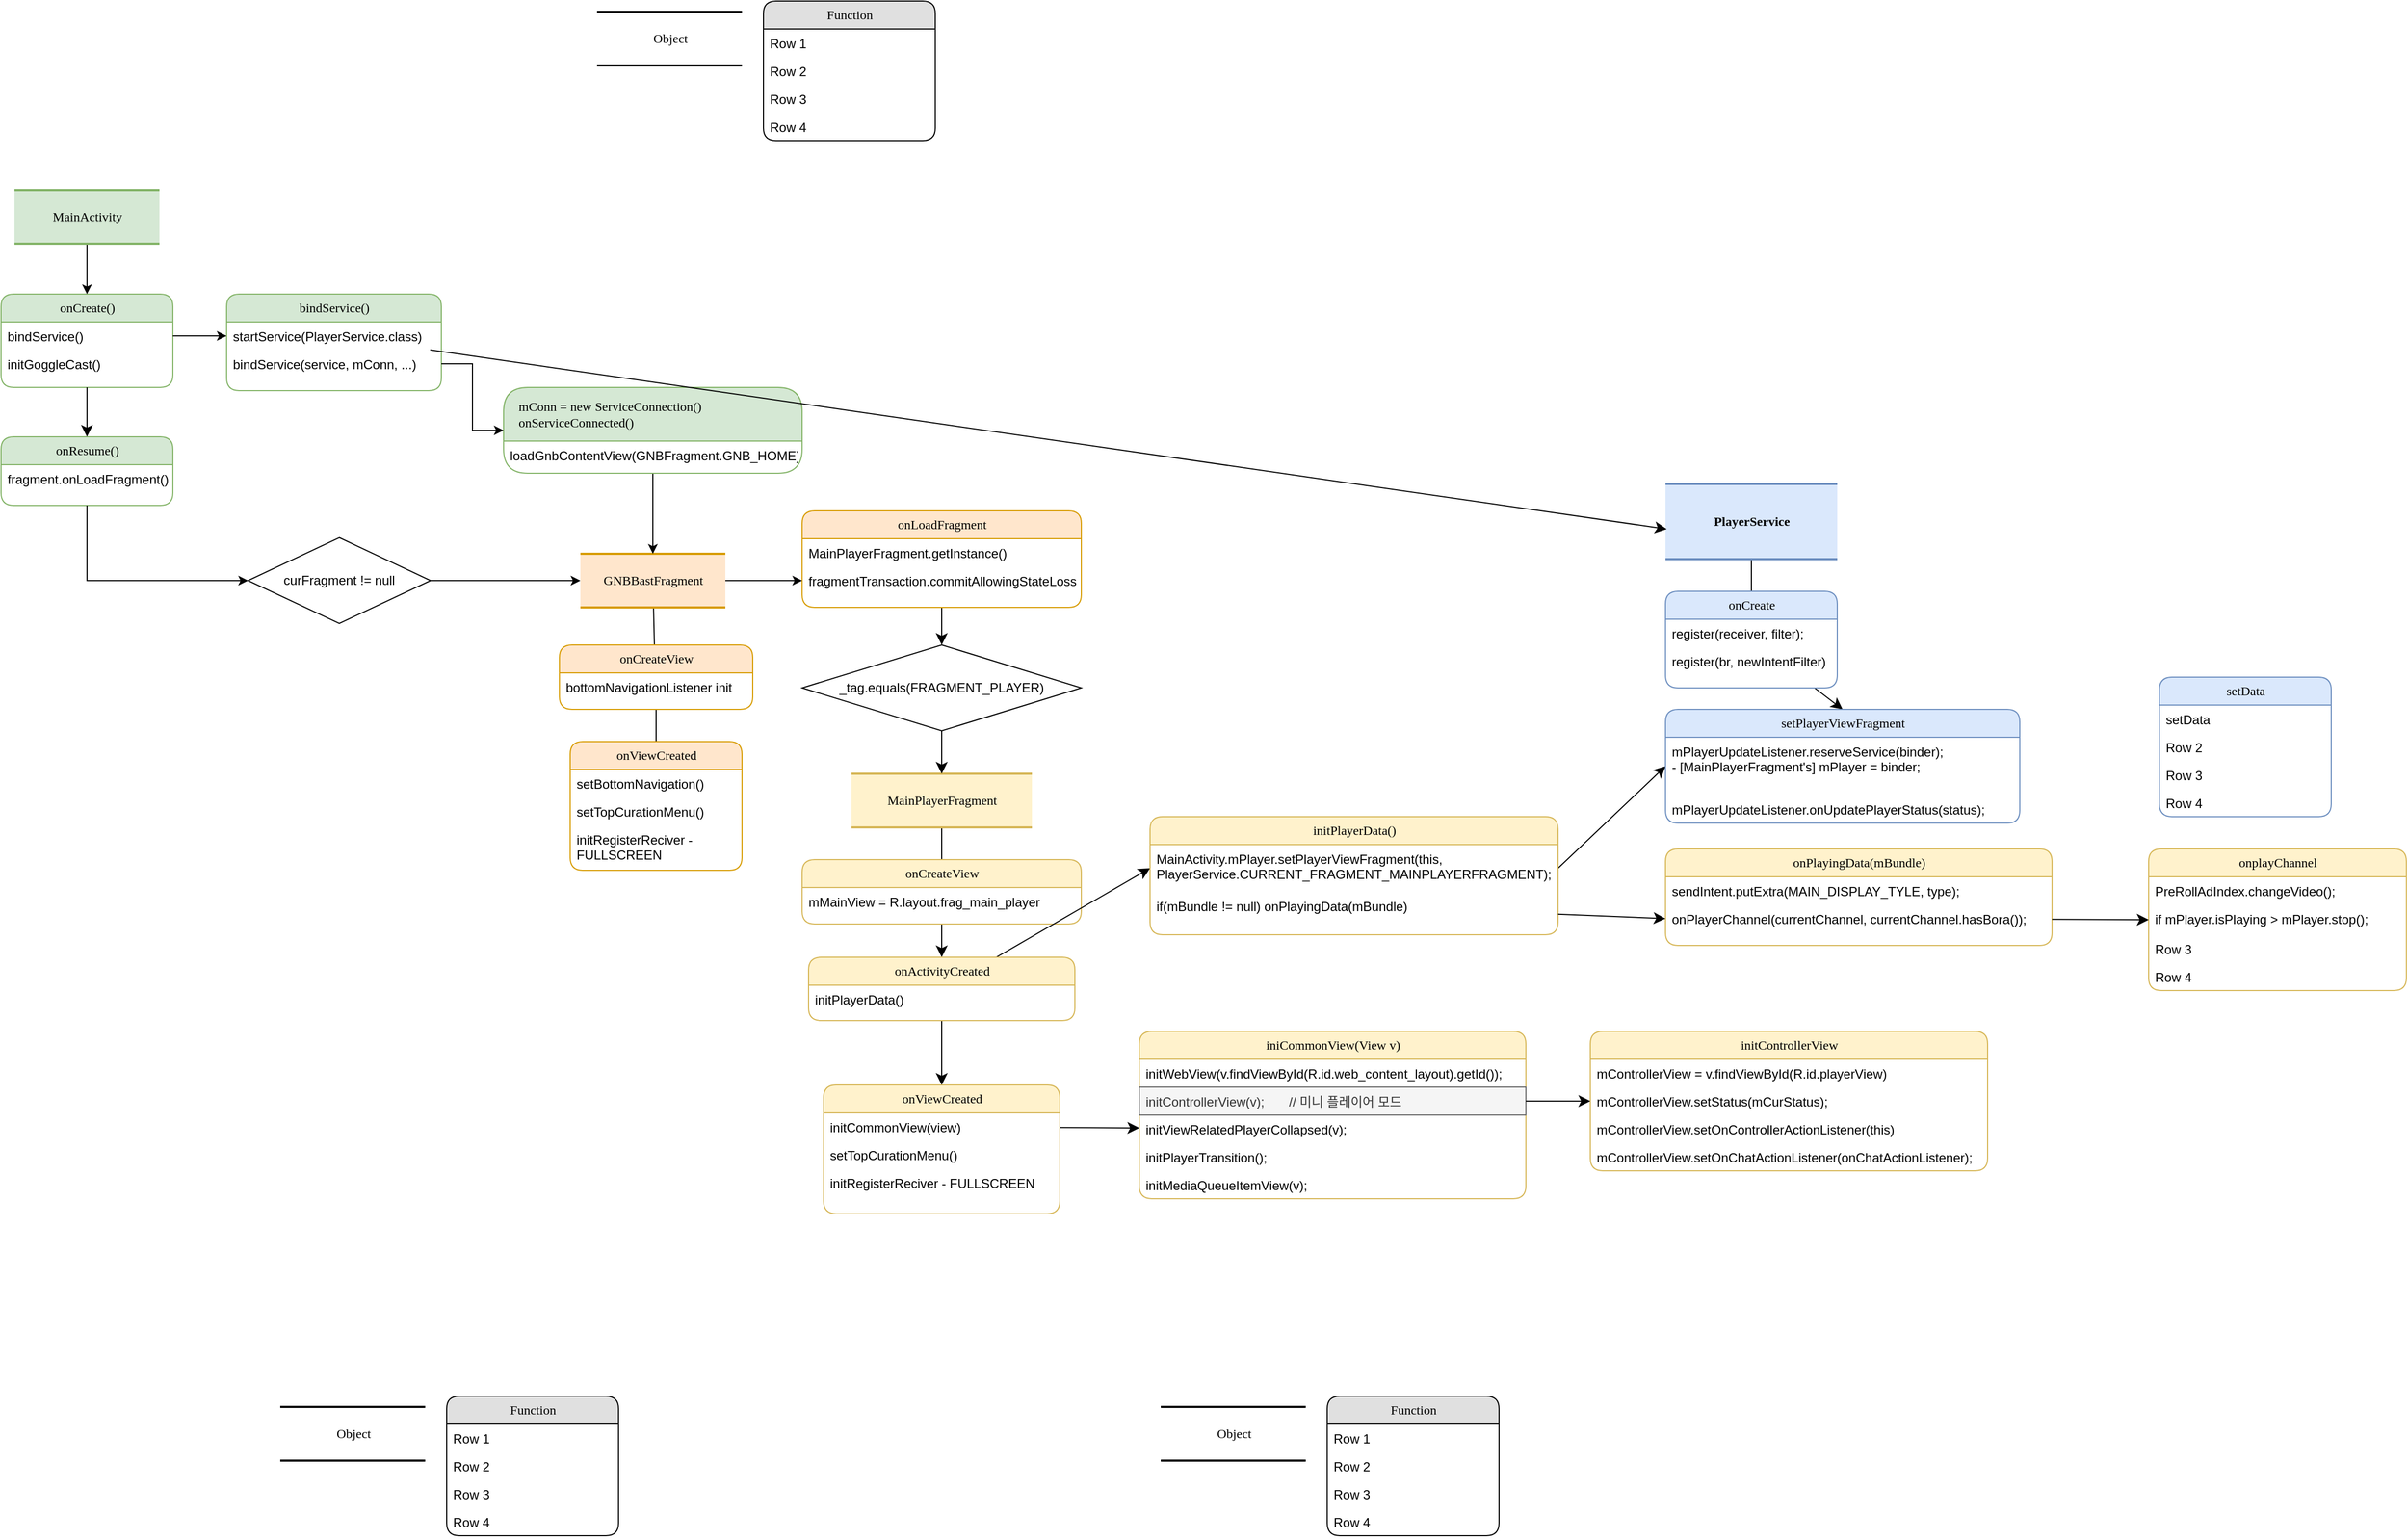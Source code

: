 <mxfile version="21.3.8" type="github">
  <diagram name="Page-1" id="b520641d-4fe3-3701-9064-5fc419738815">
    <mxGraphModel dx="1050" dy="1479" grid="1" gridSize="10" guides="1" tooltips="1" connect="1" arrows="1" fold="1" page="1" pageScale="1" pageWidth="1100" pageHeight="850" background="none" math="0" shadow="0">
      <root>
        <mxCell id="0" />
        <mxCell id="1" parent="0" />
        <mxCell id="21ea969265ad0168-6" value="onCreate()" style="swimlane;html=1;fontStyle=0;childLayout=stackLayout;horizontal=1;startSize=26;fillColor=#d5e8d4;horizontalStack=0;resizeParent=1;resizeLast=0;collapsible=1;marginBottom=0;swimlaneFillColor=#ffffff;align=center;rounded=1;shadow=0;comic=0;labelBackgroundColor=none;strokeWidth=1;fontFamily=Verdana;fontSize=12;strokeColor=#82b366;" parent="1" vertex="1">
          <mxGeometry x="30" y="133" width="160" height="87" as="geometry" />
        </mxCell>
        <mxCell id="21ea969265ad0168-7" value="bindService()" style="text;html=1;strokeColor=none;fillColor=none;spacingLeft=4;spacingRight=4;whiteSpace=wrap;overflow=hidden;rotatable=0;points=[[0,0.5],[1,0.5]];portConstraint=eastwest;" parent="21ea969265ad0168-6" vertex="1">
          <mxGeometry y="26" width="160" height="26" as="geometry" />
        </mxCell>
        <mxCell id="21ea969265ad0168-9" value="initGoggleCast()" style="text;html=1;strokeColor=none;fillColor=none;spacingLeft=4;spacingRight=4;whiteSpace=wrap;overflow=hidden;rotatable=0;points=[[0,0.5],[1,0.5]];portConstraint=eastwest;" parent="21ea969265ad0168-6" vertex="1">
          <mxGeometry y="52" width="160" height="26" as="geometry" />
        </mxCell>
        <mxCell id="21ea969265ad0168-14" value="onResume()" style="swimlane;html=1;fontStyle=0;childLayout=stackLayout;horizontal=1;startSize=26;fillColor=#d5e8d4;horizontalStack=0;resizeParent=1;resizeLast=0;collapsible=1;marginBottom=0;swimlaneFillColor=#ffffff;align=center;rounded=1;shadow=0;comic=0;labelBackgroundColor=none;strokeWidth=1;fontFamily=Verdana;fontSize=12;strokeColor=#82b366;" parent="1" vertex="1">
          <mxGeometry x="30" y="266" width="160" height="64" as="geometry">
            <mxRectangle x="160" y="266" width="90" height="30" as="alternateBounds" />
          </mxGeometry>
        </mxCell>
        <mxCell id="21ea969265ad0168-15" value="fragment.onLoadFragment()" style="text;html=1;strokeColor=none;fillColor=none;spacingLeft=4;spacingRight=4;whiteSpace=wrap;overflow=hidden;rotatable=0;points=[[0,0.5],[1,0.5]];portConstraint=eastwest;" parent="21ea969265ad0168-14" vertex="1">
          <mxGeometry y="26" width="160" height="26" as="geometry" />
        </mxCell>
        <mxCell id="21ea969265ad0168-36" style="edgeStyle=orthogonalEdgeStyle;html=1;labelBackgroundColor=none;startFill=0;startSize=8;endFill=1;endSize=8;fontFamily=Verdana;fontSize=12;" parent="1" source="21ea969265ad0168-6" target="21ea969265ad0168-14" edge="1">
          <mxGeometry relative="1" as="geometry" />
        </mxCell>
        <mxCell id="bbcyd0zaXSGNNBnQbCjk-2" value="Function" style="swimlane;html=1;fontStyle=0;childLayout=stackLayout;horizontal=1;startSize=26;fillColor=#e0e0e0;horizontalStack=0;resizeParent=1;resizeLast=0;collapsible=1;marginBottom=0;swimlaneFillColor=#ffffff;align=center;rounded=1;shadow=0;comic=0;labelBackgroundColor=none;strokeWidth=1;fontFamily=Verdana;fontSize=12" vertex="1" parent="1">
          <mxGeometry x="740" y="-140" width="160" height="130" as="geometry">
            <mxRectangle x="740" y="-140" width="90" height="30" as="alternateBounds" />
          </mxGeometry>
        </mxCell>
        <mxCell id="bbcyd0zaXSGNNBnQbCjk-3" value="Row 1" style="text;html=1;strokeColor=none;fillColor=none;spacingLeft=4;spacingRight=4;whiteSpace=wrap;overflow=hidden;rotatable=0;points=[[0,0.5],[1,0.5]];portConstraint=eastwest;" vertex="1" parent="bbcyd0zaXSGNNBnQbCjk-2">
          <mxGeometry y="26" width="160" height="26" as="geometry" />
        </mxCell>
        <mxCell id="bbcyd0zaXSGNNBnQbCjk-4" value="Row 2" style="text;html=1;strokeColor=none;fillColor=none;spacingLeft=4;spacingRight=4;whiteSpace=wrap;overflow=hidden;rotatable=0;points=[[0,0.5],[1,0.5]];portConstraint=eastwest;" vertex="1" parent="bbcyd0zaXSGNNBnQbCjk-2">
          <mxGeometry y="52" width="160" height="26" as="geometry" />
        </mxCell>
        <mxCell id="bbcyd0zaXSGNNBnQbCjk-5" value="Row 3" style="text;html=1;strokeColor=none;fillColor=none;spacingLeft=4;spacingRight=4;whiteSpace=wrap;overflow=hidden;rotatable=0;points=[[0,0.5],[1,0.5]];portConstraint=eastwest;" vertex="1" parent="bbcyd0zaXSGNNBnQbCjk-2">
          <mxGeometry y="78" width="160" height="26" as="geometry" />
        </mxCell>
        <mxCell id="bbcyd0zaXSGNNBnQbCjk-6" value="Row 4" style="text;html=1;strokeColor=none;fillColor=none;spacingLeft=4;spacingRight=4;whiteSpace=wrap;overflow=hidden;rotatable=0;points=[[0,0.5],[1,0.5]];portConstraint=eastwest;" vertex="1" parent="bbcyd0zaXSGNNBnQbCjk-2">
          <mxGeometry y="104" width="160" height="26" as="geometry" />
        </mxCell>
        <mxCell id="bbcyd0zaXSGNNBnQbCjk-7" value="Object" style="html=1;rounded=0;shadow=0;comic=0;labelBackgroundColor=none;strokeWidth=2;fontFamily=Verdana;fontSize=12;align=center;shape=mxgraph.ios7ui.horLines;" vertex="1" parent="1">
          <mxGeometry x="585" y="-130" width="135" height="50" as="geometry" />
        </mxCell>
        <mxCell id="bbcyd0zaXSGNNBnQbCjk-12" style="edgeStyle=orthogonalEdgeStyle;rounded=0;orthogonalLoop=1;jettySize=auto;html=1;entryX=0.5;entryY=0;entryDx=0;entryDy=0;" edge="1" parent="1" source="bbcyd0zaXSGNNBnQbCjk-8" target="21ea969265ad0168-6">
          <mxGeometry relative="1" as="geometry" />
        </mxCell>
        <mxCell id="bbcyd0zaXSGNNBnQbCjk-8" value="MainActivity" style="html=1;rounded=0;shadow=0;comic=0;labelBackgroundColor=none;strokeWidth=2;fontFamily=Verdana;fontSize=12;align=center;shape=mxgraph.ios7ui.horLines;fillColor=#d5e8d4;strokeColor=#82b366;" vertex="1" parent="1">
          <mxGeometry x="42.5" y="36" width="135" height="50" as="geometry" />
        </mxCell>
        <mxCell id="bbcyd0zaXSGNNBnQbCjk-82" value="" style="edgeStyle=none;curved=1;rounded=0;orthogonalLoop=1;jettySize=auto;html=1;fontSize=12;startSize=8;endSize=8;" edge="1" parent="1" source="bbcyd0zaXSGNNBnQbCjk-22" target="bbcyd0zaXSGNNBnQbCjk-78">
          <mxGeometry relative="1" as="geometry" />
        </mxCell>
        <mxCell id="bbcyd0zaXSGNNBnQbCjk-22" value="onLoadFragment" style="swimlane;html=1;fontStyle=0;childLayout=stackLayout;horizontal=1;startSize=26;fillColor=#ffe6cc;horizontalStack=0;resizeParent=1;resizeLast=0;collapsible=1;marginBottom=0;swimlaneFillColor=#ffffff;align=center;rounded=1;shadow=0;comic=0;labelBackgroundColor=none;strokeWidth=1;fontFamily=Verdana;fontSize=12;strokeColor=#d79b00;" vertex="1" parent="1">
          <mxGeometry x="776" y="335" width="260" height="90" as="geometry" />
        </mxCell>
        <mxCell id="bbcyd0zaXSGNNBnQbCjk-23" value="MainPlayerFragment.getInstance()" style="text;html=1;strokeColor=none;fillColor=none;spacingLeft=4;spacingRight=4;whiteSpace=wrap;overflow=hidden;rotatable=0;points=[[0,0.5],[1,0.5]];portConstraint=eastwest;" vertex="1" parent="bbcyd0zaXSGNNBnQbCjk-22">
          <mxGeometry y="26" width="260" height="26" as="geometry" />
        </mxCell>
        <mxCell id="bbcyd0zaXSGNNBnQbCjk-24" value="fragmentTransaction.commitAllowingStateLoss()" style="text;html=1;strokeColor=none;fillColor=none;spacingLeft=4;spacingRight=4;whiteSpace=wrap;overflow=hidden;rotatable=0;points=[[0,0.5],[1,0.5]];portConstraint=eastwest;" vertex="1" parent="bbcyd0zaXSGNNBnQbCjk-22">
          <mxGeometry y="52" width="260" height="26" as="geometry" />
        </mxCell>
        <mxCell id="bbcyd0zaXSGNNBnQbCjk-54" value="" style="edgeStyle=orthogonalEdgeStyle;rounded=0;orthogonalLoop=1;jettySize=auto;html=1;" edge="1" parent="1" source="bbcyd0zaXSGNNBnQbCjk-28" target="bbcyd0zaXSGNNBnQbCjk-24">
          <mxGeometry relative="1" as="geometry" />
        </mxCell>
        <mxCell id="bbcyd0zaXSGNNBnQbCjk-60" value="" style="edgeStyle=none;curved=1;rounded=0;orthogonalLoop=1;jettySize=auto;html=1;fontSize=12;startSize=8;endSize=8;" edge="1" parent="1" source="bbcyd0zaXSGNNBnQbCjk-28">
          <mxGeometry relative="1" as="geometry">
            <mxPoint x="639.688" y="512" as="targetPoint" />
          </mxGeometry>
        </mxCell>
        <mxCell id="bbcyd0zaXSGNNBnQbCjk-28" value="GNBBastFragment" style="html=1;rounded=0;shadow=0;comic=0;labelBackgroundColor=none;strokeWidth=2;fontFamily=Verdana;fontSize=12;align=center;shape=mxgraph.ios7ui.horLines;fillColor=#ffe6cc;strokeColor=#d79b00;" vertex="1" parent="1">
          <mxGeometry x="569.5" y="375" width="135" height="50" as="geometry" />
        </mxCell>
        <mxCell id="bbcyd0zaXSGNNBnQbCjk-30" value="" style="edgeStyle=orthogonalEdgeStyle;rounded=0;orthogonalLoop=1;jettySize=auto;html=1;" edge="1" parent="1" source="bbcyd0zaXSGNNBnQbCjk-29" target="bbcyd0zaXSGNNBnQbCjk-28">
          <mxGeometry relative="1" as="geometry" />
        </mxCell>
        <mxCell id="bbcyd0zaXSGNNBnQbCjk-29" value="curFragment != null" style="rhombus;whiteSpace=wrap;html=1;" vertex="1" parent="1">
          <mxGeometry x="260" y="360" width="170" height="80" as="geometry" />
        </mxCell>
        <mxCell id="bbcyd0zaXSGNNBnQbCjk-31" style="edgeStyle=orthogonalEdgeStyle;rounded=0;orthogonalLoop=1;jettySize=auto;html=1;entryX=0;entryY=0.5;entryDx=0;entryDy=0;exitX=0.5;exitY=1;exitDx=0;exitDy=0;" edge="1" parent="1" source="21ea969265ad0168-14" target="bbcyd0zaXSGNNBnQbCjk-29">
          <mxGeometry relative="1" as="geometry" />
        </mxCell>
        <mxCell id="bbcyd0zaXSGNNBnQbCjk-34" value="bindService()" style="swimlane;html=1;fontStyle=0;childLayout=stackLayout;horizontal=1;startSize=26;fillColor=#d5e8d4;horizontalStack=0;resizeParent=1;resizeLast=0;collapsible=1;marginBottom=0;swimlaneFillColor=#ffffff;align=center;rounded=1;shadow=0;comic=0;labelBackgroundColor=none;strokeWidth=1;fontFamily=Verdana;fontSize=12;strokeColor=#82b366;" vertex="1" parent="1">
          <mxGeometry x="240" y="133" width="200" height="90" as="geometry">
            <mxRectangle x="740" y="-140" width="90" height="30" as="alternateBounds" />
          </mxGeometry>
        </mxCell>
        <mxCell id="bbcyd0zaXSGNNBnQbCjk-35" value="startService(PlayerService.class)" style="text;html=1;strokeColor=none;fillColor=none;spacingLeft=4;spacingRight=4;whiteSpace=wrap;overflow=hidden;rotatable=0;points=[[0,0.5],[1,0.5]];portConstraint=eastwest;" vertex="1" parent="bbcyd0zaXSGNNBnQbCjk-34">
          <mxGeometry y="26" width="200" height="26" as="geometry" />
        </mxCell>
        <mxCell id="bbcyd0zaXSGNNBnQbCjk-36" value="bindService(service, mConn, ...)" style="text;html=1;strokeColor=none;fillColor=none;spacingLeft=4;spacingRight=4;whiteSpace=wrap;overflow=hidden;rotatable=0;points=[[0,0.5],[1,0.5]];portConstraint=eastwest;" vertex="1" parent="bbcyd0zaXSGNNBnQbCjk-34">
          <mxGeometry y="52" width="200" height="26" as="geometry" />
        </mxCell>
        <mxCell id="bbcyd0zaXSGNNBnQbCjk-49" style="edgeStyle=orthogonalEdgeStyle;rounded=0;orthogonalLoop=1;jettySize=auto;html=1;" edge="1" parent="1" source="bbcyd0zaXSGNNBnQbCjk-44" target="bbcyd0zaXSGNNBnQbCjk-28">
          <mxGeometry relative="1" as="geometry" />
        </mxCell>
        <mxCell id="bbcyd0zaXSGNNBnQbCjk-44" value="mConn = new ServiceConnection()&lt;br&gt;onServiceConnected()" style="swimlane;html=1;fontStyle=0;childLayout=stackLayout;horizontal=1;startSize=50;fillColor=#d5e8d4;horizontalStack=0;resizeParent=1;resizeLast=0;collapsible=1;marginBottom=0;swimlaneFillColor=#ffffff;align=left;rounded=1;shadow=0;comic=0;labelBackgroundColor=none;strokeWidth=1;fontFamily=Verdana;fontSize=12;spacingLeft=12;strokeColor=#82b366;" vertex="1" parent="1">
          <mxGeometry x="498" y="220" width="278" height="80" as="geometry">
            <mxRectangle x="740" y="-140" width="90" height="30" as="alternateBounds" />
          </mxGeometry>
        </mxCell>
        <mxCell id="bbcyd0zaXSGNNBnQbCjk-45" value="loadGnbContentView(GNBFragment.GNB_HOME);" style="text;html=1;strokeColor=none;fillColor=none;spacingLeft=4;spacingRight=4;whiteSpace=wrap;overflow=hidden;rotatable=0;points=[[0,0.5],[1,0.5]];portConstraint=eastwest;" vertex="1" parent="bbcyd0zaXSGNNBnQbCjk-44">
          <mxGeometry y="50" width="278" height="26" as="geometry" />
        </mxCell>
        <mxCell id="bbcyd0zaXSGNNBnQbCjk-52" value="" style="edgeStyle=orthogonalEdgeStyle;rounded=0;orthogonalLoop=1;jettySize=auto;html=1;" edge="1" parent="1" source="21ea969265ad0168-7" target="bbcyd0zaXSGNNBnQbCjk-35">
          <mxGeometry relative="1" as="geometry" />
        </mxCell>
        <mxCell id="bbcyd0zaXSGNNBnQbCjk-53" style="edgeStyle=orthogonalEdgeStyle;rounded=0;orthogonalLoop=1;jettySize=auto;html=1;entryX=0;entryY=0.5;entryDx=0;entryDy=0;" edge="1" parent="1" source="bbcyd0zaXSGNNBnQbCjk-36" target="bbcyd0zaXSGNNBnQbCjk-44">
          <mxGeometry relative="1" as="geometry" />
        </mxCell>
        <mxCell id="bbcyd0zaXSGNNBnQbCjk-66" value="" style="edgeStyle=none;curved=1;rounded=0;orthogonalLoop=1;jettySize=auto;html=1;fontSize=12;startSize=8;endSize=8;" edge="1" parent="1" source="bbcyd0zaXSGNNBnQbCjk-55">
          <mxGeometry relative="1" as="geometry">
            <mxPoint x="640" y="670" as="targetPoint" />
          </mxGeometry>
        </mxCell>
        <mxCell id="bbcyd0zaXSGNNBnQbCjk-55" value="onCreateView" style="swimlane;html=1;fontStyle=0;childLayout=stackLayout;horizontal=1;startSize=26;fillColor=#ffe6cc;horizontalStack=0;resizeParent=1;resizeLast=0;collapsible=1;marginBottom=0;swimlaneFillColor=#ffffff;align=center;rounded=1;shadow=0;comic=0;labelBackgroundColor=none;strokeWidth=1;fontFamily=Verdana;fontSize=12;strokeColor=#d79b00;" vertex="1" parent="1">
          <mxGeometry x="550" y="460" width="180" height="60" as="geometry">
            <mxRectangle x="740" y="-140" width="90" height="30" as="alternateBounds" />
          </mxGeometry>
        </mxCell>
        <mxCell id="bbcyd0zaXSGNNBnQbCjk-57" value="bottomNavigationListener init" style="text;html=1;strokeColor=none;fillColor=none;spacingLeft=4;spacingRight=4;whiteSpace=wrap;overflow=hidden;rotatable=0;points=[[0,0.5],[1,0.5]];portConstraint=eastwest;" vertex="1" parent="bbcyd0zaXSGNNBnQbCjk-55">
          <mxGeometry y="26" width="180" height="26" as="geometry" />
        </mxCell>
        <mxCell id="bbcyd0zaXSGNNBnQbCjk-61" value="onViewCreated" style="swimlane;html=1;fontStyle=0;childLayout=stackLayout;horizontal=1;startSize=26;horizontalStack=0;resizeParent=1;resizeLast=0;collapsible=1;marginBottom=0;swimlaneFillColor=#ffffff;align=center;rounded=1;shadow=0;comic=0;labelBackgroundColor=none;strokeWidth=1;fontFamily=Verdana;fontSize=12;fillColor=#ffe6cc;strokeColor=#d79b00;" vertex="1" parent="1">
          <mxGeometry x="560" y="550" width="160" height="120" as="geometry">
            <mxRectangle x="740" y="-140" width="90" height="30" as="alternateBounds" />
          </mxGeometry>
        </mxCell>
        <mxCell id="bbcyd0zaXSGNNBnQbCjk-62" value="setBottomNavigation()" style="text;html=1;strokeColor=none;fillColor=none;spacingLeft=4;spacingRight=4;whiteSpace=wrap;overflow=hidden;rotatable=0;points=[[0,0.5],[1,0.5]];portConstraint=eastwest;" vertex="1" parent="bbcyd0zaXSGNNBnQbCjk-61">
          <mxGeometry y="26" width="160" height="26" as="geometry" />
        </mxCell>
        <mxCell id="bbcyd0zaXSGNNBnQbCjk-63" value="setTopCurationMenu()" style="text;html=1;strokeColor=none;fillColor=none;spacingLeft=4;spacingRight=4;whiteSpace=wrap;overflow=hidden;rotatable=0;points=[[0,0.5],[1,0.5]];portConstraint=eastwest;" vertex="1" parent="bbcyd0zaXSGNNBnQbCjk-61">
          <mxGeometry y="52" width="160" height="26" as="geometry" />
        </mxCell>
        <mxCell id="bbcyd0zaXSGNNBnQbCjk-64" value="initRegisterReciver - FULLSCREEN" style="text;html=1;strokeColor=none;fillColor=none;spacingLeft=4;spacingRight=4;whiteSpace=wrap;overflow=hidden;rotatable=0;points=[[0,0.5],[1,0.5]];portConstraint=eastwest;" vertex="1" parent="bbcyd0zaXSGNNBnQbCjk-61">
          <mxGeometry y="78" width="160" height="42" as="geometry" />
        </mxCell>
        <mxCell id="bbcyd0zaXSGNNBnQbCjk-86" value="" style="edgeStyle=none;curved=1;rounded=0;orthogonalLoop=1;jettySize=auto;html=1;fontSize=12;startSize=8;endSize=8;" edge="1" parent="1" source="bbcyd0zaXSGNNBnQbCjk-76" target="bbcyd0zaXSGNNBnQbCjk-85">
          <mxGeometry relative="1" as="geometry" />
        </mxCell>
        <mxCell id="bbcyd0zaXSGNNBnQbCjk-76" value="MainPlayerFragment" style="html=1;rounded=0;shadow=0;comic=0;labelBackgroundColor=none;strokeWidth=2;fontFamily=Verdana;fontSize=12;align=center;shape=mxgraph.ios7ui.horLines;fillColor=#fff2cc;strokeColor=#d6b656;" vertex="1" parent="1">
          <mxGeometry x="822" y="580" width="168" height="50" as="geometry" />
        </mxCell>
        <mxCell id="bbcyd0zaXSGNNBnQbCjk-83" value="" style="edgeStyle=none;curved=1;rounded=0;orthogonalLoop=1;jettySize=auto;html=1;fontSize=12;startSize=8;endSize=8;" edge="1" parent="1" source="bbcyd0zaXSGNNBnQbCjk-78" target="bbcyd0zaXSGNNBnQbCjk-76">
          <mxGeometry relative="1" as="geometry" />
        </mxCell>
        <mxCell id="bbcyd0zaXSGNNBnQbCjk-78" value="_tag.equals(FRAGMENT_PLAYER)" style="rhombus;whiteSpace=wrap;html=1;fontSize=12;" vertex="1" parent="1">
          <mxGeometry x="776" y="460" width="260" height="80" as="geometry" />
        </mxCell>
        <mxCell id="bbcyd0zaXSGNNBnQbCjk-133" value="" style="edgeStyle=none;curved=1;rounded=0;orthogonalLoop=1;jettySize=auto;html=1;fontSize=12;startSize=8;endSize=8;entryX=0.5;entryY=0;entryDx=0;entryDy=0;" edge="1" parent="1" source="bbcyd0zaXSGNNBnQbCjk-84" target="bbcyd0zaXSGNNBnQbCjk-126">
          <mxGeometry relative="1" as="geometry">
            <mxPoint x="906" y="855" as="targetPoint" />
          </mxGeometry>
        </mxCell>
        <mxCell id="bbcyd0zaXSGNNBnQbCjk-84" value="onCreateView" style="swimlane;html=1;fontStyle=0;childLayout=stackLayout;horizontal=1;startSize=26;fillColor=#fff2cc;horizontalStack=0;resizeParent=1;resizeLast=0;collapsible=1;marginBottom=0;swimlaneFillColor=#ffffff;align=center;rounded=1;shadow=0;comic=0;labelBackgroundColor=none;strokeWidth=1;fontFamily=Verdana;fontSize=12;strokeColor=#d6b656;" vertex="1" parent="1">
          <mxGeometry x="776" y="660" width="260" height="60" as="geometry">
            <mxRectangle x="740" y="-140" width="90" height="30" as="alternateBounds" />
          </mxGeometry>
        </mxCell>
        <mxCell id="bbcyd0zaXSGNNBnQbCjk-85" value="mMainView = R.layout.frag_main_player" style="text;html=1;strokeColor=none;fillColor=none;spacingLeft=4;spacingRight=4;whiteSpace=wrap;overflow=hidden;rotatable=0;points=[[0,0.5],[1,0.5]];portConstraint=eastwest;" vertex="1" parent="bbcyd0zaXSGNNBnQbCjk-84">
          <mxGeometry y="26" width="260" height="26" as="geometry" />
        </mxCell>
        <mxCell id="bbcyd0zaXSGNNBnQbCjk-87" value="onViewCreated" style="swimlane;html=1;fontStyle=0;childLayout=stackLayout;horizontal=1;startSize=26;fillColor=#fff2cc;horizontalStack=0;resizeParent=1;resizeLast=0;collapsible=1;marginBottom=0;swimlaneFillColor=#ffffff;align=center;rounded=1;shadow=0;comic=0;labelBackgroundColor=none;strokeWidth=1;fontFamily=Verdana;fontSize=12;strokeColor=#d6b656;" vertex="1" parent="1">
          <mxGeometry x="796" y="870" width="220" height="120" as="geometry">
            <mxRectangle x="740" y="-140" width="90" height="30" as="alternateBounds" />
          </mxGeometry>
        </mxCell>
        <mxCell id="bbcyd0zaXSGNNBnQbCjk-88" value="initCommonView(view)" style="text;html=1;strokeColor=none;fillColor=none;spacingLeft=4;spacingRight=4;whiteSpace=wrap;overflow=hidden;rotatable=0;points=[[0,0.5],[1,0.5]];portConstraint=eastwest;" vertex="1" parent="bbcyd0zaXSGNNBnQbCjk-87">
          <mxGeometry y="26" width="220" height="26" as="geometry" />
        </mxCell>
        <mxCell id="bbcyd0zaXSGNNBnQbCjk-89" value="setTopCurationMenu()" style="text;html=1;strokeColor=none;fillColor=none;spacingLeft=4;spacingRight=4;whiteSpace=wrap;overflow=hidden;rotatable=0;points=[[0,0.5],[1,0.5]];portConstraint=eastwest;" vertex="1" parent="bbcyd0zaXSGNNBnQbCjk-87">
          <mxGeometry y="52" width="220" height="26" as="geometry" />
        </mxCell>
        <mxCell id="bbcyd0zaXSGNNBnQbCjk-90" value="initRegisterReciver - FULLSCREEN" style="text;html=1;strokeColor=none;fillColor=none;spacingLeft=4;spacingRight=4;whiteSpace=wrap;overflow=hidden;rotatable=0;points=[[0,0.5],[1,0.5]];portConstraint=eastwest;" vertex="1" parent="bbcyd0zaXSGNNBnQbCjk-87">
          <mxGeometry y="78" width="220" height="42" as="geometry" />
        </mxCell>
        <mxCell id="bbcyd0zaXSGNNBnQbCjk-92" value="iniCommonView(View v)" style="swimlane;html=1;fontStyle=0;childLayout=stackLayout;horizontal=1;startSize=26;fillColor=#fff2cc;horizontalStack=0;resizeParent=1;resizeLast=0;collapsible=1;marginBottom=0;swimlaneFillColor=#ffffff;align=center;rounded=1;shadow=0;comic=0;labelBackgroundColor=none;strokeWidth=1;fontFamily=Verdana;fontSize=12;strokeColor=#d6b656;" vertex="1" parent="1">
          <mxGeometry x="1090" y="820" width="360" height="156" as="geometry">
            <mxRectangle x="740" y="-140" width="90" height="30" as="alternateBounds" />
          </mxGeometry>
        </mxCell>
        <mxCell id="bbcyd0zaXSGNNBnQbCjk-93" value="initWebView(v.findViewById(R.id.web_content_layout).getId());" style="text;html=1;strokeColor=none;fillColor=none;spacingLeft=4;spacingRight=4;whiteSpace=wrap;overflow=hidden;rotatable=0;points=[[0,0.5],[1,0.5]];portConstraint=eastwest;" vertex="1" parent="bbcyd0zaXSGNNBnQbCjk-92">
          <mxGeometry y="26" width="360" height="26" as="geometry" />
        </mxCell>
        <mxCell id="bbcyd0zaXSGNNBnQbCjk-94" value="initControllerView(v);&lt;span style=&quot;white-space: pre;&quot;&gt;&#x9;&lt;/span&gt;// 미니 플레이어 모드" style="text;html=1;strokeColor=#666666;fillColor=#f5f5f5;spacingLeft=4;spacingRight=4;whiteSpace=wrap;overflow=hidden;rotatable=0;points=[[0,0.5],[1,0.5]];portConstraint=eastwest;fontColor=#333333;" vertex="1" parent="bbcyd0zaXSGNNBnQbCjk-92">
          <mxGeometry y="52" width="360" height="26" as="geometry" />
        </mxCell>
        <mxCell id="bbcyd0zaXSGNNBnQbCjk-95" value="initViewRelatedPlayerCollapsed(v);" style="text;html=1;strokeColor=none;fillColor=none;spacingLeft=4;spacingRight=4;whiteSpace=wrap;overflow=hidden;rotatable=0;points=[[0,0.5],[1,0.5]];portConstraint=eastwest;" vertex="1" parent="bbcyd0zaXSGNNBnQbCjk-92">
          <mxGeometry y="78" width="360" height="26" as="geometry" />
        </mxCell>
        <mxCell id="bbcyd0zaXSGNNBnQbCjk-96" value="initPlayerTransition();" style="text;html=1;strokeColor=none;fillColor=none;spacingLeft=4;spacingRight=4;whiteSpace=wrap;overflow=hidden;rotatable=0;points=[[0,0.5],[1,0.5]];portConstraint=eastwest;" vertex="1" parent="bbcyd0zaXSGNNBnQbCjk-92">
          <mxGeometry y="104" width="360" height="26" as="geometry" />
        </mxCell>
        <mxCell id="bbcyd0zaXSGNNBnQbCjk-99" value="initMediaQueueItemView(v);" style="text;html=1;strokeColor=none;fillColor=none;spacingLeft=4;spacingRight=4;whiteSpace=wrap;overflow=hidden;rotatable=0;points=[[0,0.5],[1,0.5]];portConstraint=eastwest;" vertex="1" parent="bbcyd0zaXSGNNBnQbCjk-92">
          <mxGeometry y="130" width="360" height="26" as="geometry" />
        </mxCell>
        <mxCell id="bbcyd0zaXSGNNBnQbCjk-97" value="" style="edgeStyle=none;curved=1;rounded=0;orthogonalLoop=1;jettySize=auto;html=1;fontSize=12;startSize=8;endSize=8;" edge="1" parent="1" source="bbcyd0zaXSGNNBnQbCjk-88" target="bbcyd0zaXSGNNBnQbCjk-95">
          <mxGeometry relative="1" as="geometry" />
        </mxCell>
        <mxCell id="bbcyd0zaXSGNNBnQbCjk-100" value="initControllerView" style="swimlane;html=1;fontStyle=0;childLayout=stackLayout;horizontal=1;startSize=26;fillColor=#fff2cc;horizontalStack=0;resizeParent=1;resizeLast=0;collapsible=1;marginBottom=0;swimlaneFillColor=#ffffff;align=center;rounded=1;shadow=0;comic=0;labelBackgroundColor=none;strokeWidth=1;fontFamily=Verdana;fontSize=12;strokeColor=#d6b656;" vertex="1" parent="1">
          <mxGeometry x="1510" y="820" width="370" height="130" as="geometry">
            <mxRectangle x="740" y="-140" width="90" height="30" as="alternateBounds" />
          </mxGeometry>
        </mxCell>
        <mxCell id="bbcyd0zaXSGNNBnQbCjk-101" value="mControllerView = v.findViewById(R.id.playerView)" style="text;html=1;strokeColor=none;fillColor=none;spacingLeft=4;spacingRight=4;whiteSpace=wrap;overflow=hidden;rotatable=0;points=[[0,0.5],[1,0.5]];portConstraint=eastwest;" vertex="1" parent="bbcyd0zaXSGNNBnQbCjk-100">
          <mxGeometry y="26" width="370" height="26" as="geometry" />
        </mxCell>
        <mxCell id="bbcyd0zaXSGNNBnQbCjk-102" value="mControllerView.setStatus(mCurStatus);" style="text;html=1;strokeColor=none;fillColor=none;spacingLeft=4;spacingRight=4;whiteSpace=wrap;overflow=hidden;rotatable=0;points=[[0,0.5],[1,0.5]];portConstraint=eastwest;" vertex="1" parent="bbcyd0zaXSGNNBnQbCjk-100">
          <mxGeometry y="52" width="370" height="26" as="geometry" />
        </mxCell>
        <mxCell id="bbcyd0zaXSGNNBnQbCjk-103" value="mControllerView.setOnControllerActionListener(this)" style="text;html=1;strokeColor=none;fillColor=none;spacingLeft=4;spacingRight=4;whiteSpace=wrap;overflow=hidden;rotatable=0;points=[[0,0.5],[1,0.5]];portConstraint=eastwest;" vertex="1" parent="bbcyd0zaXSGNNBnQbCjk-100">
          <mxGeometry y="78" width="370" height="26" as="geometry" />
        </mxCell>
        <mxCell id="bbcyd0zaXSGNNBnQbCjk-104" value="mControllerView.setOnChatActionListener(onChatActionListener);" style="text;html=1;strokeColor=none;fillColor=none;spacingLeft=4;spacingRight=4;whiteSpace=wrap;overflow=hidden;rotatable=0;points=[[0,0.5],[1,0.5]];portConstraint=eastwest;" vertex="1" parent="bbcyd0zaXSGNNBnQbCjk-100">
          <mxGeometry y="104" width="370" height="26" as="geometry" />
        </mxCell>
        <mxCell id="bbcyd0zaXSGNNBnQbCjk-106" style="edgeStyle=none;curved=1;rounded=0;orthogonalLoop=1;jettySize=auto;html=1;entryX=0;entryY=0.5;entryDx=0;entryDy=0;fontSize=12;startSize=8;endSize=8;" edge="1" parent="1" source="bbcyd0zaXSGNNBnQbCjk-94" target="bbcyd0zaXSGNNBnQbCjk-102">
          <mxGeometry relative="1" as="geometry" />
        </mxCell>
        <mxCell id="bbcyd0zaXSGNNBnQbCjk-114" value="Function" style="swimlane;html=1;fontStyle=0;childLayout=stackLayout;horizontal=1;startSize=26;fillColor=#e0e0e0;horizontalStack=0;resizeParent=1;resizeLast=0;collapsible=1;marginBottom=0;swimlaneFillColor=#ffffff;align=center;rounded=1;shadow=0;comic=0;labelBackgroundColor=none;strokeWidth=1;fontFamily=Verdana;fontSize=12" vertex="1" parent="1">
          <mxGeometry x="445" y="1160" width="160" height="130" as="geometry">
            <mxRectangle x="740" y="-140" width="90" height="30" as="alternateBounds" />
          </mxGeometry>
        </mxCell>
        <mxCell id="bbcyd0zaXSGNNBnQbCjk-115" value="Row 1" style="text;html=1;strokeColor=none;fillColor=none;spacingLeft=4;spacingRight=4;whiteSpace=wrap;overflow=hidden;rotatable=0;points=[[0,0.5],[1,0.5]];portConstraint=eastwest;" vertex="1" parent="bbcyd0zaXSGNNBnQbCjk-114">
          <mxGeometry y="26" width="160" height="26" as="geometry" />
        </mxCell>
        <mxCell id="bbcyd0zaXSGNNBnQbCjk-116" value="Row 2" style="text;html=1;strokeColor=none;fillColor=none;spacingLeft=4;spacingRight=4;whiteSpace=wrap;overflow=hidden;rotatable=0;points=[[0,0.5],[1,0.5]];portConstraint=eastwest;" vertex="1" parent="bbcyd0zaXSGNNBnQbCjk-114">
          <mxGeometry y="52" width="160" height="26" as="geometry" />
        </mxCell>
        <mxCell id="bbcyd0zaXSGNNBnQbCjk-117" value="Row 3" style="text;html=1;strokeColor=none;fillColor=none;spacingLeft=4;spacingRight=4;whiteSpace=wrap;overflow=hidden;rotatable=0;points=[[0,0.5],[1,0.5]];portConstraint=eastwest;" vertex="1" parent="bbcyd0zaXSGNNBnQbCjk-114">
          <mxGeometry y="78" width="160" height="26" as="geometry" />
        </mxCell>
        <mxCell id="bbcyd0zaXSGNNBnQbCjk-118" value="Row 4" style="text;html=1;strokeColor=none;fillColor=none;spacingLeft=4;spacingRight=4;whiteSpace=wrap;overflow=hidden;rotatable=0;points=[[0,0.5],[1,0.5]];portConstraint=eastwest;" vertex="1" parent="bbcyd0zaXSGNNBnQbCjk-114">
          <mxGeometry y="104" width="160" height="26" as="geometry" />
        </mxCell>
        <mxCell id="bbcyd0zaXSGNNBnQbCjk-119" value="Object" style="html=1;rounded=0;shadow=0;comic=0;labelBackgroundColor=none;strokeWidth=2;fontFamily=Verdana;fontSize=12;align=center;shape=mxgraph.ios7ui.horLines;" vertex="1" parent="1">
          <mxGeometry x="290" y="1170" width="135" height="50" as="geometry" />
        </mxCell>
        <mxCell id="bbcyd0zaXSGNNBnQbCjk-120" value="Function" style="swimlane;html=1;fontStyle=0;childLayout=stackLayout;horizontal=1;startSize=26;fillColor=#e0e0e0;horizontalStack=0;resizeParent=1;resizeLast=0;collapsible=1;marginBottom=0;swimlaneFillColor=#ffffff;align=center;rounded=1;shadow=0;comic=0;labelBackgroundColor=none;strokeWidth=1;fontFamily=Verdana;fontSize=12" vertex="1" parent="1">
          <mxGeometry x="1265" y="1160" width="160" height="130" as="geometry">
            <mxRectangle x="740" y="-140" width="90" height="30" as="alternateBounds" />
          </mxGeometry>
        </mxCell>
        <mxCell id="bbcyd0zaXSGNNBnQbCjk-121" value="Row 1" style="text;html=1;strokeColor=none;fillColor=none;spacingLeft=4;spacingRight=4;whiteSpace=wrap;overflow=hidden;rotatable=0;points=[[0,0.5],[1,0.5]];portConstraint=eastwest;" vertex="1" parent="bbcyd0zaXSGNNBnQbCjk-120">
          <mxGeometry y="26" width="160" height="26" as="geometry" />
        </mxCell>
        <mxCell id="bbcyd0zaXSGNNBnQbCjk-122" value="Row 2" style="text;html=1;strokeColor=none;fillColor=none;spacingLeft=4;spacingRight=4;whiteSpace=wrap;overflow=hidden;rotatable=0;points=[[0,0.5],[1,0.5]];portConstraint=eastwest;" vertex="1" parent="bbcyd0zaXSGNNBnQbCjk-120">
          <mxGeometry y="52" width="160" height="26" as="geometry" />
        </mxCell>
        <mxCell id="bbcyd0zaXSGNNBnQbCjk-123" value="Row 3" style="text;html=1;strokeColor=none;fillColor=none;spacingLeft=4;spacingRight=4;whiteSpace=wrap;overflow=hidden;rotatable=0;points=[[0,0.5],[1,0.5]];portConstraint=eastwest;" vertex="1" parent="bbcyd0zaXSGNNBnQbCjk-120">
          <mxGeometry y="78" width="160" height="26" as="geometry" />
        </mxCell>
        <mxCell id="bbcyd0zaXSGNNBnQbCjk-124" value="Row 4" style="text;html=1;strokeColor=none;fillColor=none;spacingLeft=4;spacingRight=4;whiteSpace=wrap;overflow=hidden;rotatable=0;points=[[0,0.5],[1,0.5]];portConstraint=eastwest;" vertex="1" parent="bbcyd0zaXSGNNBnQbCjk-120">
          <mxGeometry y="104" width="160" height="26" as="geometry" />
        </mxCell>
        <mxCell id="bbcyd0zaXSGNNBnQbCjk-125" value="Object" style="html=1;rounded=0;shadow=0;comic=0;labelBackgroundColor=none;strokeWidth=2;fontFamily=Verdana;fontSize=12;align=center;shape=mxgraph.ios7ui.horLines;" vertex="1" parent="1">
          <mxGeometry x="1110" y="1170" width="135" height="50" as="geometry" />
        </mxCell>
        <mxCell id="bbcyd0zaXSGNNBnQbCjk-135" value="" style="edgeStyle=none;curved=1;rounded=0;orthogonalLoop=1;jettySize=auto;html=1;fontSize=12;startSize=8;endSize=8;entryX=0.5;entryY=0;entryDx=0;entryDy=0;" edge="1" parent="1" source="bbcyd0zaXSGNNBnQbCjk-126" target="bbcyd0zaXSGNNBnQbCjk-87">
          <mxGeometry relative="1" as="geometry">
            <mxPoint x="906" y="910" as="targetPoint" />
          </mxGeometry>
        </mxCell>
        <mxCell id="bbcyd0zaXSGNNBnQbCjk-141" style="edgeStyle=none;curved=1;rounded=0;orthogonalLoop=1;jettySize=auto;html=1;entryX=0;entryY=0.5;entryDx=0;entryDy=0;fontSize=12;startSize=8;endSize=8;" edge="1" parent="1" source="bbcyd0zaXSGNNBnQbCjk-126" target="bbcyd0zaXSGNNBnQbCjk-137">
          <mxGeometry relative="1" as="geometry" />
        </mxCell>
        <mxCell id="bbcyd0zaXSGNNBnQbCjk-126" value="onActivityCreated" style="swimlane;html=1;fontStyle=0;childLayout=stackLayout;horizontal=1;startSize=26;fillColor=#fff2cc;horizontalStack=0;resizeParent=1;resizeLast=0;collapsible=1;marginBottom=0;swimlaneFillColor=#ffffff;align=center;rounded=1;shadow=0;comic=0;labelBackgroundColor=none;strokeWidth=1;fontFamily=Verdana;fontSize=12;strokeColor=#d6b656;" vertex="1" parent="1">
          <mxGeometry x="782" y="751" width="248" height="59" as="geometry">
            <mxRectangle x="740" y="-140" width="90" height="30" as="alternateBounds" />
          </mxGeometry>
        </mxCell>
        <mxCell id="bbcyd0zaXSGNNBnQbCjk-128" value="initPlayerData()" style="text;html=1;strokeColor=none;fillColor=none;spacingLeft=4;spacingRight=4;whiteSpace=wrap;overflow=hidden;rotatable=0;points=[[0,0.5],[1,0.5]];portConstraint=eastwest;" vertex="1" parent="bbcyd0zaXSGNNBnQbCjk-126">
          <mxGeometry y="26" width="248" height="26" as="geometry" />
        </mxCell>
        <mxCell id="bbcyd0zaXSGNNBnQbCjk-241" style="edgeStyle=none;curved=1;rounded=0;orthogonalLoop=1;jettySize=auto;html=1;entryX=0;entryY=0.5;entryDx=0;entryDy=0;fontSize=12;startSize=8;endSize=8;exitX=1;exitY=0.5;exitDx=0;exitDy=0;" edge="1" parent="1" source="bbcyd0zaXSGNNBnQbCjk-137" target="bbcyd0zaXSGNNBnQbCjk-237">
          <mxGeometry relative="1" as="geometry" />
        </mxCell>
        <mxCell id="bbcyd0zaXSGNNBnQbCjk-136" value="initPlayerData()" style="swimlane;html=1;fontStyle=0;childLayout=stackLayout;horizontal=1;startSize=26;fillColor=#fff2cc;horizontalStack=0;resizeParent=1;resizeLast=0;collapsible=1;marginBottom=0;swimlaneFillColor=#ffffff;align=center;rounded=1;shadow=0;comic=0;labelBackgroundColor=none;strokeWidth=1;fontFamily=Verdana;fontSize=12;strokeColor=#d6b656;" vertex="1" parent="1">
          <mxGeometry x="1100" y="620" width="380" height="110" as="geometry">
            <mxRectangle x="740" y="-140" width="90" height="30" as="alternateBounds" />
          </mxGeometry>
        </mxCell>
        <mxCell id="bbcyd0zaXSGNNBnQbCjk-137" value="MainActivity.mPlayer.setPlayerViewFragment(this, PlayerService.CURRENT_FRAGMENT_MAINPLAYERFRAGMENT);" style="text;html=1;strokeColor=none;fillColor=none;spacingLeft=4;spacingRight=4;whiteSpace=wrap;overflow=hidden;rotatable=0;points=[[0,0.5],[1,0.5]];portConstraint=eastwest;" vertex="1" parent="bbcyd0zaXSGNNBnQbCjk-136">
          <mxGeometry y="26" width="380" height="44" as="geometry" />
        </mxCell>
        <mxCell id="bbcyd0zaXSGNNBnQbCjk-138" value="if(mBundle != null) onPlayingData(mBundle)" style="text;html=1;strokeColor=none;fillColor=none;spacingLeft=4;spacingRight=4;whiteSpace=wrap;overflow=hidden;rotatable=0;points=[[0,0.5],[1,0.5]];portConstraint=eastwest;" vertex="1" parent="bbcyd0zaXSGNNBnQbCjk-136">
          <mxGeometry y="70" width="380" height="26" as="geometry" />
        </mxCell>
        <mxCell id="bbcyd0zaXSGNNBnQbCjk-253" value="" style="edgeStyle=none;curved=1;rounded=0;orthogonalLoop=1;jettySize=auto;html=1;fontSize=12;startSize=8;endSize=8;" edge="1" parent="1" source="bbcyd0zaXSGNNBnQbCjk-224" target="bbcyd0zaXSGNNBnQbCjk-228">
          <mxGeometry relative="1" as="geometry" />
        </mxCell>
        <mxCell id="bbcyd0zaXSGNNBnQbCjk-224" value="PlayerService" style="html=1;rounded=0;shadow=0;comic=0;labelBackgroundColor=none;strokeWidth=2;fontFamily=Verdana;fontSize=12;align=center;shape=mxgraph.ios7ui.horLines;fillColor=#dae8fc;strokeColor=#6c8ebf;fontStyle=1" vertex="1" parent="1">
          <mxGeometry x="1580" y="310" width="160" height="70" as="geometry" />
        </mxCell>
        <mxCell id="bbcyd0zaXSGNNBnQbCjk-225" style="edgeStyle=none;curved=1;rounded=0;orthogonalLoop=1;jettySize=auto;html=1;entryX=0.007;entryY=0.6;entryDx=0;entryDy=0;entryPerimeter=0;fontSize=12;startSize=8;endSize=8;" edge="1" parent="1" source="bbcyd0zaXSGNNBnQbCjk-35" target="bbcyd0zaXSGNNBnQbCjk-224">
          <mxGeometry relative="1" as="geometry" />
        </mxCell>
        <mxCell id="bbcyd0zaXSGNNBnQbCjk-254" style="edgeStyle=none;curved=1;rounded=0;orthogonalLoop=1;jettySize=auto;html=1;entryX=0.5;entryY=0;entryDx=0;entryDy=0;fontSize=12;startSize=8;endSize=8;" edge="1" parent="1" source="bbcyd0zaXSGNNBnQbCjk-226" target="bbcyd0zaXSGNNBnQbCjk-236">
          <mxGeometry relative="1" as="geometry" />
        </mxCell>
        <mxCell id="bbcyd0zaXSGNNBnQbCjk-226" value="onCreate" style="swimlane;html=1;fontStyle=0;childLayout=stackLayout;horizontal=1;startSize=26;fillColor=#dae8fc;horizontalStack=0;resizeParent=1;resizeLast=0;collapsible=1;marginBottom=0;swimlaneFillColor=#ffffff;align=center;rounded=1;shadow=0;comic=0;labelBackgroundColor=none;strokeWidth=1;fontFamily=Verdana;fontSize=12;strokeColor=#6c8ebf;" vertex="1" parent="1">
          <mxGeometry x="1580" y="410" width="160" height="90" as="geometry">
            <mxRectangle x="740" y="-140" width="90" height="30" as="alternateBounds" />
          </mxGeometry>
        </mxCell>
        <mxCell id="bbcyd0zaXSGNNBnQbCjk-227" value="register(receiver, filter);" style="text;html=1;strokeColor=none;fillColor=none;spacingLeft=4;spacingRight=4;whiteSpace=wrap;overflow=hidden;rotatable=0;points=[[0,0.5],[1,0.5]];portConstraint=eastwest;" vertex="1" parent="bbcyd0zaXSGNNBnQbCjk-226">
          <mxGeometry y="26" width="160" height="26" as="geometry" />
        </mxCell>
        <mxCell id="bbcyd0zaXSGNNBnQbCjk-228" value="register(br, newIntentFilter)" style="text;html=1;strokeColor=none;fillColor=none;spacingLeft=4;spacingRight=4;whiteSpace=wrap;overflow=hidden;rotatable=0;points=[[0,0.5],[1,0.5]];portConstraint=eastwest;" vertex="1" parent="bbcyd0zaXSGNNBnQbCjk-226">
          <mxGeometry y="52" width="160" height="26" as="geometry" />
        </mxCell>
        <mxCell id="bbcyd0zaXSGNNBnQbCjk-236" value="setPlayerViewFragment" style="swimlane;html=1;fontStyle=0;childLayout=stackLayout;horizontal=1;startSize=26;fillColor=#dae8fc;horizontalStack=0;resizeParent=1;resizeLast=0;collapsible=1;marginBottom=0;swimlaneFillColor=#ffffff;align=center;rounded=1;shadow=0;comic=0;labelBackgroundColor=none;strokeWidth=1;fontFamily=Verdana;fontSize=12;strokeColor=#6c8ebf;" vertex="1" parent="1">
          <mxGeometry x="1580" y="520" width="330" height="106" as="geometry">
            <mxRectangle x="740" y="-140" width="90" height="30" as="alternateBounds" />
          </mxGeometry>
        </mxCell>
        <mxCell id="bbcyd0zaXSGNNBnQbCjk-237" value="mPlayerUpdateListener.reserveService(binder);&lt;br&gt;- [MainPlayerFragment&#39;s] mPlayer = binder;" style="text;html=1;strokeColor=none;fillColor=none;spacingLeft=4;spacingRight=4;whiteSpace=wrap;overflow=hidden;rotatable=0;points=[[0,0.5],[1,0.5]];portConstraint=eastwest;" vertex="1" parent="bbcyd0zaXSGNNBnQbCjk-236">
          <mxGeometry y="26" width="330" height="54" as="geometry" />
        </mxCell>
        <mxCell id="bbcyd0zaXSGNNBnQbCjk-238" value="mPlayerUpdateListener.onUpdatePlayerStatus(status);" style="text;html=1;strokeColor=none;fillColor=none;spacingLeft=4;spacingRight=4;whiteSpace=wrap;overflow=hidden;rotatable=0;points=[[0,0.5],[1,0.5]];portConstraint=eastwest;" vertex="1" parent="bbcyd0zaXSGNNBnQbCjk-236">
          <mxGeometry y="80" width="330" height="26" as="geometry" />
        </mxCell>
        <mxCell id="bbcyd0zaXSGNNBnQbCjk-247" value="onPlayingData(mBundle)" style="swimlane;html=1;fontStyle=0;childLayout=stackLayout;horizontal=1;startSize=26;fillColor=#fff2cc;horizontalStack=0;resizeParent=1;resizeLast=0;collapsible=1;marginBottom=0;swimlaneFillColor=#ffffff;align=center;rounded=1;shadow=0;comic=0;labelBackgroundColor=none;strokeWidth=1;fontFamily=Verdana;fontSize=12;strokeColor=#d6b656;" vertex="1" parent="1">
          <mxGeometry x="1580" y="650" width="360" height="90" as="geometry">
            <mxRectangle x="740" y="-140" width="90" height="30" as="alternateBounds" />
          </mxGeometry>
        </mxCell>
        <mxCell id="bbcyd0zaXSGNNBnQbCjk-248" value="sendIntent.putExtra(MAIN_DISPLAY_TYLE, type);" style="text;html=1;strokeColor=none;fillColor=none;spacingLeft=4;spacingRight=4;whiteSpace=wrap;overflow=hidden;rotatable=0;points=[[0,0.5],[1,0.5]];portConstraint=eastwest;" vertex="1" parent="bbcyd0zaXSGNNBnQbCjk-247">
          <mxGeometry y="26" width="360" height="26" as="geometry" />
        </mxCell>
        <mxCell id="bbcyd0zaXSGNNBnQbCjk-249" value="onPlayerChannel(currentChannel, currentChannel.hasBora());" style="text;html=1;strokeColor=none;fillColor=none;spacingLeft=4;spacingRight=4;whiteSpace=wrap;overflow=hidden;rotatable=0;points=[[0,0.5],[1,0.5]];portConstraint=eastwest;" vertex="1" parent="bbcyd0zaXSGNNBnQbCjk-247">
          <mxGeometry y="52" width="360" height="26" as="geometry" />
        </mxCell>
        <mxCell id="bbcyd0zaXSGNNBnQbCjk-252" style="edgeStyle=none;curved=1;rounded=0;orthogonalLoop=1;jettySize=auto;html=1;entryX=0;entryY=0.5;entryDx=0;entryDy=0;fontSize=12;startSize=8;endSize=8;" edge="1" parent="1" source="bbcyd0zaXSGNNBnQbCjk-138" target="bbcyd0zaXSGNNBnQbCjk-249">
          <mxGeometry relative="1" as="geometry" />
        </mxCell>
        <mxCell id="bbcyd0zaXSGNNBnQbCjk-255" value="onplayChannel" style="swimlane;html=1;fontStyle=0;childLayout=stackLayout;horizontal=1;startSize=26;fillColor=#fff2cc;horizontalStack=0;resizeParent=1;resizeLast=0;collapsible=1;marginBottom=0;swimlaneFillColor=#ffffff;align=center;rounded=1;shadow=0;comic=0;labelBackgroundColor=none;strokeWidth=1;fontFamily=Verdana;fontSize=12;strokeColor=#d6b656;" vertex="1" parent="1">
          <mxGeometry x="2030" y="650" width="240" height="132" as="geometry">
            <mxRectangle x="740" y="-140" width="90" height="30" as="alternateBounds" />
          </mxGeometry>
        </mxCell>
        <mxCell id="bbcyd0zaXSGNNBnQbCjk-256" value="PreRollAdIndex.changeVideo();" style="text;html=1;strokeColor=none;fillColor=none;spacingLeft=4;spacingRight=4;whiteSpace=wrap;overflow=hidden;rotatable=0;points=[[0,0.5],[1,0.5]];portConstraint=eastwest;" vertex="1" parent="bbcyd0zaXSGNNBnQbCjk-255">
          <mxGeometry y="26" width="240" height="26" as="geometry" />
        </mxCell>
        <mxCell id="bbcyd0zaXSGNNBnQbCjk-257" value="if mPlayer.isPlaying &amp;gt; mPlayer.stop();" style="text;html=1;strokeColor=none;fillColor=none;spacingLeft=4;spacingRight=4;whiteSpace=wrap;overflow=hidden;rotatable=0;points=[[0,0.5],[1,0.5]];portConstraint=eastwest;" vertex="1" parent="bbcyd0zaXSGNNBnQbCjk-255">
          <mxGeometry y="52" width="240" height="28" as="geometry" />
        </mxCell>
        <mxCell id="bbcyd0zaXSGNNBnQbCjk-258" value="Row 3" style="text;html=1;strokeColor=none;fillColor=none;spacingLeft=4;spacingRight=4;whiteSpace=wrap;overflow=hidden;rotatable=0;points=[[0,0.5],[1,0.5]];portConstraint=eastwest;" vertex="1" parent="bbcyd0zaXSGNNBnQbCjk-255">
          <mxGeometry y="80" width="240" height="26" as="geometry" />
        </mxCell>
        <mxCell id="bbcyd0zaXSGNNBnQbCjk-259" value="Row 4" style="text;html=1;strokeColor=none;fillColor=none;spacingLeft=4;spacingRight=4;whiteSpace=wrap;overflow=hidden;rotatable=0;points=[[0,0.5],[1,0.5]];portConstraint=eastwest;" vertex="1" parent="bbcyd0zaXSGNNBnQbCjk-255">
          <mxGeometry y="106" width="240" height="26" as="geometry" />
        </mxCell>
        <mxCell id="bbcyd0zaXSGNNBnQbCjk-260" style="edgeStyle=none;curved=1;rounded=0;orthogonalLoop=1;jettySize=auto;html=1;entryX=0;entryY=0.5;entryDx=0;entryDy=0;fontSize=12;startSize=8;endSize=8;" edge="1" parent="1" source="bbcyd0zaXSGNNBnQbCjk-249" target="bbcyd0zaXSGNNBnQbCjk-257">
          <mxGeometry relative="1" as="geometry" />
        </mxCell>
        <mxCell id="bbcyd0zaXSGNNBnQbCjk-261" value="setData" style="swimlane;html=1;fontStyle=0;childLayout=stackLayout;horizontal=1;startSize=26;fillColor=#dae8fc;horizontalStack=0;resizeParent=1;resizeLast=0;collapsible=1;marginBottom=0;swimlaneFillColor=#ffffff;align=center;rounded=1;shadow=0;comic=0;labelBackgroundColor=none;strokeWidth=1;fontFamily=Verdana;fontSize=12;strokeColor=#6c8ebf;" vertex="1" parent="1">
          <mxGeometry x="2040" y="490" width="160" height="130" as="geometry">
            <mxRectangle x="740" y="-140" width="90" height="30" as="alternateBounds" />
          </mxGeometry>
        </mxCell>
        <mxCell id="bbcyd0zaXSGNNBnQbCjk-262" value="setData" style="text;html=1;strokeColor=none;fillColor=none;spacingLeft=4;spacingRight=4;whiteSpace=wrap;overflow=hidden;rotatable=0;points=[[0,0.5],[1,0.5]];portConstraint=eastwest;" vertex="1" parent="bbcyd0zaXSGNNBnQbCjk-261">
          <mxGeometry y="26" width="160" height="26" as="geometry" />
        </mxCell>
        <mxCell id="bbcyd0zaXSGNNBnQbCjk-263" value="Row 2" style="text;html=1;strokeColor=none;fillColor=none;spacingLeft=4;spacingRight=4;whiteSpace=wrap;overflow=hidden;rotatable=0;points=[[0,0.5],[1,0.5]];portConstraint=eastwest;" vertex="1" parent="bbcyd0zaXSGNNBnQbCjk-261">
          <mxGeometry y="52" width="160" height="26" as="geometry" />
        </mxCell>
        <mxCell id="bbcyd0zaXSGNNBnQbCjk-264" value="Row 3" style="text;html=1;strokeColor=none;fillColor=none;spacingLeft=4;spacingRight=4;whiteSpace=wrap;overflow=hidden;rotatable=0;points=[[0,0.5],[1,0.5]];portConstraint=eastwest;" vertex="1" parent="bbcyd0zaXSGNNBnQbCjk-261">
          <mxGeometry y="78" width="160" height="26" as="geometry" />
        </mxCell>
        <mxCell id="bbcyd0zaXSGNNBnQbCjk-265" value="Row 4" style="text;html=1;strokeColor=none;fillColor=none;spacingLeft=4;spacingRight=4;whiteSpace=wrap;overflow=hidden;rotatable=0;points=[[0,0.5],[1,0.5]];portConstraint=eastwest;" vertex="1" parent="bbcyd0zaXSGNNBnQbCjk-261">
          <mxGeometry y="104" width="160" height="26" as="geometry" />
        </mxCell>
      </root>
    </mxGraphModel>
  </diagram>
</mxfile>
